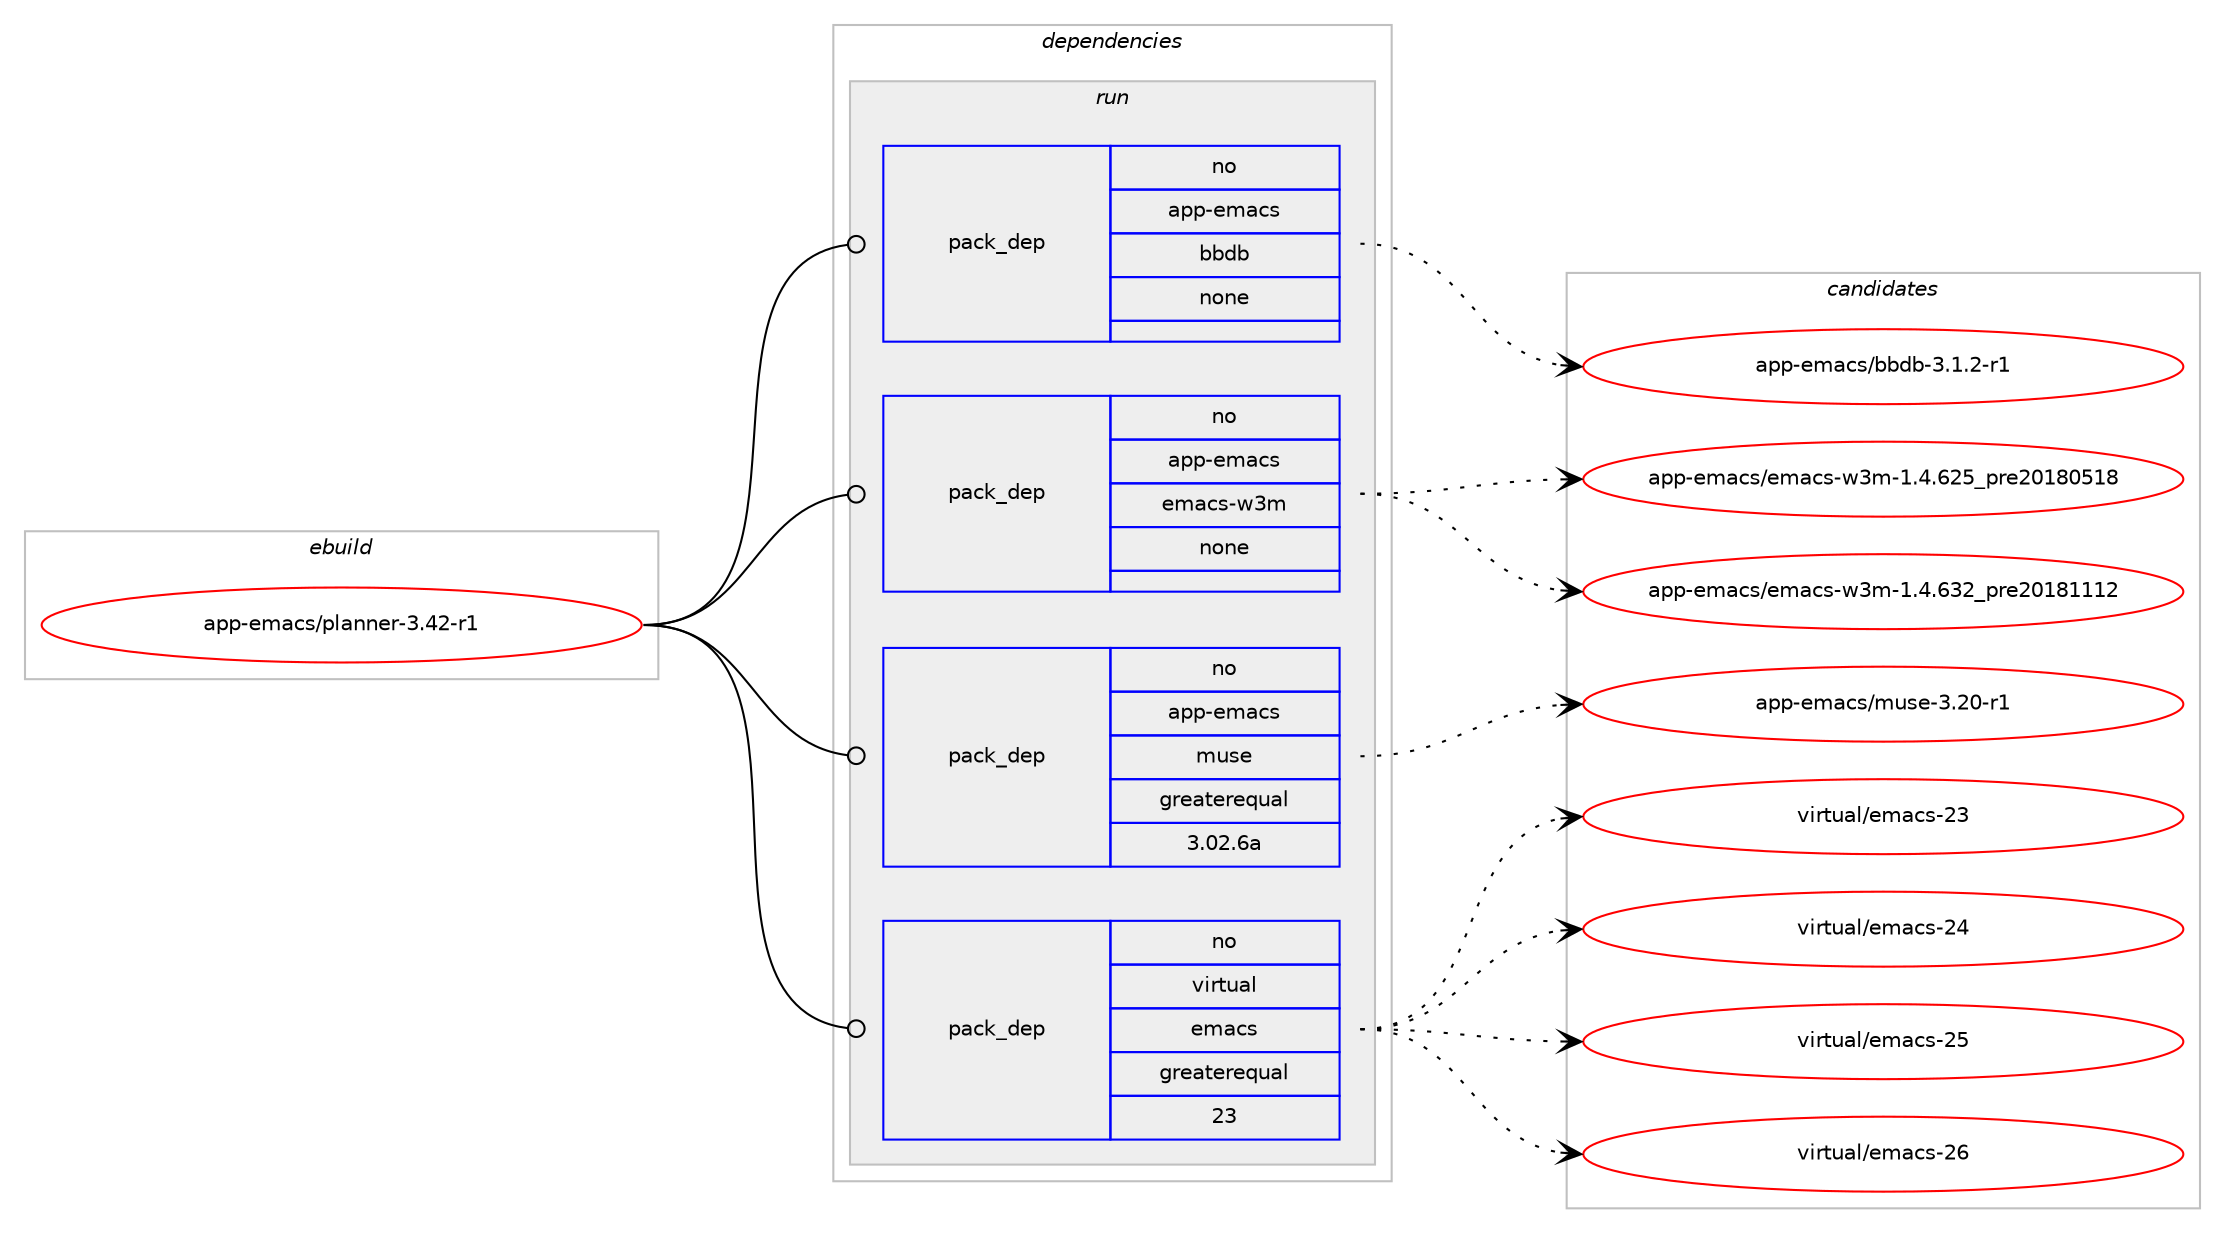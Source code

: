 digraph prolog {

# *************
# Graph options
# *************

newrank=true;
concentrate=true;
compound=true;
graph [rankdir=LR,fontname=Helvetica,fontsize=10,ranksep=1.5];#, ranksep=2.5, nodesep=0.2];
edge  [arrowhead=vee];
node  [fontname=Helvetica,fontsize=10];

# **********
# The ebuild
# **********

subgraph cluster_leftcol {
color=gray;
rank=same;
label=<<i>ebuild</i>>;
id [label="app-emacs/planner-3.42-r1", color=red, width=4, href="../app-emacs/planner-3.42-r1.svg"];
}

# ****************
# The dependencies
# ****************

subgraph cluster_midcol {
color=gray;
label=<<i>dependencies</i>>;
subgraph cluster_compile {
fillcolor="#eeeeee";
style=filled;
label=<<i>compile</i>>;
}
subgraph cluster_compileandrun {
fillcolor="#eeeeee";
style=filled;
label=<<i>compile and run</i>>;
}
subgraph cluster_run {
fillcolor="#eeeeee";
style=filled;
label=<<i>run</i>>;
subgraph pack359158 {
dependency482972 [label=<<TABLE BORDER="0" CELLBORDER="1" CELLSPACING="0" CELLPADDING="4" WIDTH="220"><TR><TD ROWSPAN="6" CELLPADDING="30">pack_dep</TD></TR><TR><TD WIDTH="110">no</TD></TR><TR><TD>app-emacs</TD></TR><TR><TD>bbdb</TD></TR><TR><TD>none</TD></TR><TR><TD></TD></TR></TABLE>>, shape=none, color=blue];
}
id:e -> dependency482972:w [weight=20,style="solid",arrowhead="odot"];
subgraph pack359159 {
dependency482973 [label=<<TABLE BORDER="0" CELLBORDER="1" CELLSPACING="0" CELLPADDING="4" WIDTH="220"><TR><TD ROWSPAN="6" CELLPADDING="30">pack_dep</TD></TR><TR><TD WIDTH="110">no</TD></TR><TR><TD>app-emacs</TD></TR><TR><TD>emacs-w3m</TD></TR><TR><TD>none</TD></TR><TR><TD></TD></TR></TABLE>>, shape=none, color=blue];
}
id:e -> dependency482973:w [weight=20,style="solid",arrowhead="odot"];
subgraph pack359160 {
dependency482974 [label=<<TABLE BORDER="0" CELLBORDER="1" CELLSPACING="0" CELLPADDING="4" WIDTH="220"><TR><TD ROWSPAN="6" CELLPADDING="30">pack_dep</TD></TR><TR><TD WIDTH="110">no</TD></TR><TR><TD>app-emacs</TD></TR><TR><TD>muse</TD></TR><TR><TD>greaterequal</TD></TR><TR><TD>3.02.6a</TD></TR></TABLE>>, shape=none, color=blue];
}
id:e -> dependency482974:w [weight=20,style="solid",arrowhead="odot"];
subgraph pack359161 {
dependency482975 [label=<<TABLE BORDER="0" CELLBORDER="1" CELLSPACING="0" CELLPADDING="4" WIDTH="220"><TR><TD ROWSPAN="6" CELLPADDING="30">pack_dep</TD></TR><TR><TD WIDTH="110">no</TD></TR><TR><TD>virtual</TD></TR><TR><TD>emacs</TD></TR><TR><TD>greaterequal</TD></TR><TR><TD>23</TD></TR></TABLE>>, shape=none, color=blue];
}
id:e -> dependency482975:w [weight=20,style="solid",arrowhead="odot"];
}
}

# **************
# The candidates
# **************

subgraph cluster_choices {
rank=same;
color=gray;
label=<<i>candidates</i>>;

subgraph choice359158 {
color=black;
nodesep=1;
choice97112112451011099799115479898100984551464946504511449 [label="app-emacs/bbdb-3.1.2-r1", color=red, width=4,href="../app-emacs/bbdb-3.1.2-r1.svg"];
dependency482972:e -> choice97112112451011099799115479898100984551464946504511449:w [style=dotted,weight="100"];
}
subgraph choice359159 {
color=black;
nodesep=1;
choice9711211245101109979911547101109979911545119511094549465246545053951121141015048495648534956 [label="app-emacs/emacs-w3m-1.4.625_pre20180518", color=red, width=4,href="../app-emacs/emacs-w3m-1.4.625_pre20180518.svg"];
choice9711211245101109979911547101109979911545119511094549465246545150951121141015048495649494950 [label="app-emacs/emacs-w3m-1.4.632_pre20181112", color=red, width=4,href="../app-emacs/emacs-w3m-1.4.632_pre20181112.svg"];
dependency482973:e -> choice9711211245101109979911547101109979911545119511094549465246545053951121141015048495648534956:w [style=dotted,weight="100"];
dependency482973:e -> choice9711211245101109979911547101109979911545119511094549465246545150951121141015048495649494950:w [style=dotted,weight="100"];
}
subgraph choice359160 {
color=black;
nodesep=1;
choice971121124510110997991154710911711510145514650484511449 [label="app-emacs/muse-3.20-r1", color=red, width=4,href="../app-emacs/muse-3.20-r1.svg"];
dependency482974:e -> choice971121124510110997991154710911711510145514650484511449:w [style=dotted,weight="100"];
}
subgraph choice359161 {
color=black;
nodesep=1;
choice11810511411611797108471011099799115455051 [label="virtual/emacs-23", color=red, width=4,href="../virtual/emacs-23.svg"];
choice11810511411611797108471011099799115455052 [label="virtual/emacs-24", color=red, width=4,href="../virtual/emacs-24.svg"];
choice11810511411611797108471011099799115455053 [label="virtual/emacs-25", color=red, width=4,href="../virtual/emacs-25.svg"];
choice11810511411611797108471011099799115455054 [label="virtual/emacs-26", color=red, width=4,href="../virtual/emacs-26.svg"];
dependency482975:e -> choice11810511411611797108471011099799115455051:w [style=dotted,weight="100"];
dependency482975:e -> choice11810511411611797108471011099799115455052:w [style=dotted,weight="100"];
dependency482975:e -> choice11810511411611797108471011099799115455053:w [style=dotted,weight="100"];
dependency482975:e -> choice11810511411611797108471011099799115455054:w [style=dotted,weight="100"];
}
}

}
